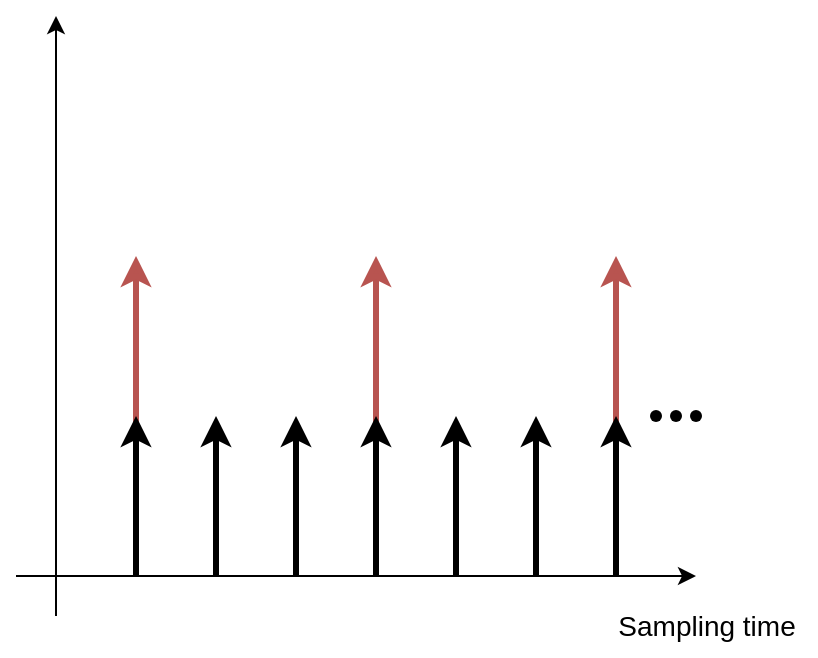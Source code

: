 <mxfile version="20.8.0" type="device"><diagram id="fpLNKqfZ6yFGs9Bbi-ch" name="第 1 页"><mxGraphModel dx="875" dy="458" grid="1" gridSize="10" guides="1" tooltips="1" connect="1" arrows="1" fold="1" page="1" pageScale="1" pageWidth="827" pageHeight="1169" math="0" shadow="0"><root><mxCell id="0"/><mxCell id="1" parent="0"/><mxCell id="wwB3q31Y0DllsaQ20m1L-12" value="" style="endArrow=classic;html=1;rounded=0;fontFamily=Helvetica;fontSize=14;fillColor=#f8cecc;strokeColor=#b85450;strokeWidth=3;" edge="1" parent="1"><mxGeometry x="0.25" y="70" width="50" height="50" relative="1" as="geometry"><mxPoint x="400" y="360" as="sourcePoint"/><mxPoint x="400" y="200" as="targetPoint"/><mxPoint as="offset"/></mxGeometry></mxCell><mxCell id="wwB3q31Y0DllsaQ20m1L-10" value="" style="endArrow=classic;html=1;rounded=0;fontFamily=Helvetica;fontSize=14;fillColor=#f8cecc;strokeColor=#b85450;strokeWidth=3;" edge="1" parent="1"><mxGeometry x="0.25" y="70" width="50" height="50" relative="1" as="geometry"><mxPoint x="280" y="360" as="sourcePoint"/><mxPoint x="280" y="200" as="targetPoint"/><mxPoint as="offset"/></mxGeometry></mxCell><mxCell id="wwB3q31Y0DllsaQ20m1L-1" value="" style="endArrow=classic;html=1;rounded=0;" edge="1" parent="1"><mxGeometry width="50" height="50" relative="1" as="geometry"><mxPoint x="220" y="360" as="sourcePoint"/><mxPoint x="560" y="360" as="targetPoint"/></mxGeometry></mxCell><mxCell id="wwB3q31Y0DllsaQ20m1L-2" value="" style="endArrow=classic;html=1;rounded=0;" edge="1" parent="1"><mxGeometry width="50" height="50" relative="1" as="geometry"><mxPoint x="240" y="380" as="sourcePoint"/><mxPoint x="240" y="80" as="targetPoint"/></mxGeometry></mxCell><mxCell id="wwB3q31Y0DllsaQ20m1L-3" value="" style="endArrow=classic;html=1;rounded=0;strokeWidth=3;" edge="1" parent="1"><mxGeometry width="50" height="50" relative="1" as="geometry"><mxPoint x="280" y="360" as="sourcePoint"/><mxPoint x="280" y="280" as="targetPoint"/></mxGeometry></mxCell><mxCell id="wwB3q31Y0DllsaQ20m1L-4" value="" style="endArrow=classic;html=1;rounded=0;strokeWidth=3;" edge="1" parent="1"><mxGeometry x="0.75" y="-30" width="50" height="50" relative="1" as="geometry"><mxPoint x="320" y="360" as="sourcePoint"/><mxPoint x="320" y="280" as="targetPoint"/><mxPoint as="offset"/></mxGeometry></mxCell><mxCell id="wwB3q31Y0DllsaQ20m1L-5" value="" style="endArrow=classic;html=1;rounded=0;strokeWidth=3;" edge="1" parent="1"><mxGeometry x="0.75" y="-60" width="50" height="50" relative="1" as="geometry"><mxPoint x="360" y="360" as="sourcePoint"/><mxPoint x="360" y="280" as="targetPoint"/><mxPoint as="offset"/></mxGeometry></mxCell><mxCell id="wwB3q31Y0DllsaQ20m1L-6" value="" style="endArrow=classic;html=1;rounded=0;strokeWidth=3;" edge="1" parent="1"><mxGeometry width="50" height="50" relative="1" as="geometry"><mxPoint x="400" y="360" as="sourcePoint"/><mxPoint x="400" y="280" as="targetPoint"/></mxGeometry></mxCell><mxCell id="wwB3q31Y0DllsaQ20m1L-7" value="" style="endArrow=classic;html=1;rounded=0;strokeWidth=3;" edge="1" parent="1"><mxGeometry x="0.75" y="-30" width="50" height="50" relative="1" as="geometry"><mxPoint x="440" y="360" as="sourcePoint"/><mxPoint x="440" y="280" as="targetPoint"/><mxPoint as="offset"/></mxGeometry></mxCell><mxCell id="wwB3q31Y0DllsaQ20m1L-8" value="" style="endArrow=classic;html=1;rounded=0;strokeWidth=3;" edge="1" parent="1"><mxGeometry x="0.75" y="-60" width="50" height="50" relative="1" as="geometry"><mxPoint x="480" y="360" as="sourcePoint"/><mxPoint x="480" y="280" as="targetPoint"/><mxPoint as="offset"/></mxGeometry></mxCell><mxCell id="wwB3q31Y0DllsaQ20m1L-9" value="&lt;font style=&quot;font-size: 14px;&quot;&gt;Sampling time&lt;/font&gt;" style="text;html=1;align=center;verticalAlign=middle;resizable=0;points=[];autosize=1;strokeColor=none;fillColor=none;" vertex="1" parent="1"><mxGeometry x="510" y="370" width="110" height="30" as="geometry"/></mxCell><mxCell id="wwB3q31Y0DllsaQ20m1L-13" value="" style="endArrow=classic;html=1;rounded=0;fontFamily=Helvetica;fontSize=14;fillColor=#f8cecc;strokeColor=#b85450;strokeWidth=3;" edge="1" parent="1"><mxGeometry x="0.25" y="70" width="50" height="50" relative="1" as="geometry"><mxPoint x="520" y="360" as="sourcePoint"/><mxPoint x="520" y="200" as="targetPoint"/><mxPoint as="offset"/></mxGeometry></mxCell><mxCell id="wwB3q31Y0DllsaQ20m1L-14" value="" style="endArrow=classic;html=1;rounded=0;strokeWidth=3;" edge="1" parent="1"><mxGeometry x="0.75" y="-30" width="50" height="50" relative="1" as="geometry"><mxPoint x="520" y="360" as="sourcePoint"/><mxPoint x="520" y="280" as="targetPoint"/><mxPoint as="offset"/></mxGeometry></mxCell><mxCell id="wwB3q31Y0DllsaQ20m1L-15" value="" style="shape=waypoint;sketch=0;size=6;pointerEvents=1;points=[];fillColor=none;resizable=0;rotatable=0;perimeter=centerPerimeter;snapToPoint=1;fontFamily=Helvetica;fontSize=14;" vertex="1" parent="1"><mxGeometry x="530" y="270" width="20" height="20" as="geometry"/></mxCell><mxCell id="wwB3q31Y0DllsaQ20m1L-16" value="" style="shape=waypoint;sketch=0;size=6;pointerEvents=1;points=[];fillColor=none;resizable=0;rotatable=0;perimeter=centerPerimeter;snapToPoint=1;fontFamily=Helvetica;fontSize=14;" vertex="1" parent="1"><mxGeometry x="540" y="270" width="20" height="20" as="geometry"/></mxCell><mxCell id="wwB3q31Y0DllsaQ20m1L-17" value="" style="shape=waypoint;sketch=0;size=6;pointerEvents=1;points=[];fillColor=none;resizable=0;rotatable=0;perimeter=centerPerimeter;snapToPoint=1;fontFamily=Helvetica;fontSize=14;" vertex="1" parent="1"><mxGeometry x="550" y="270" width="20" height="20" as="geometry"/></mxCell></root></mxGraphModel></diagram></mxfile>